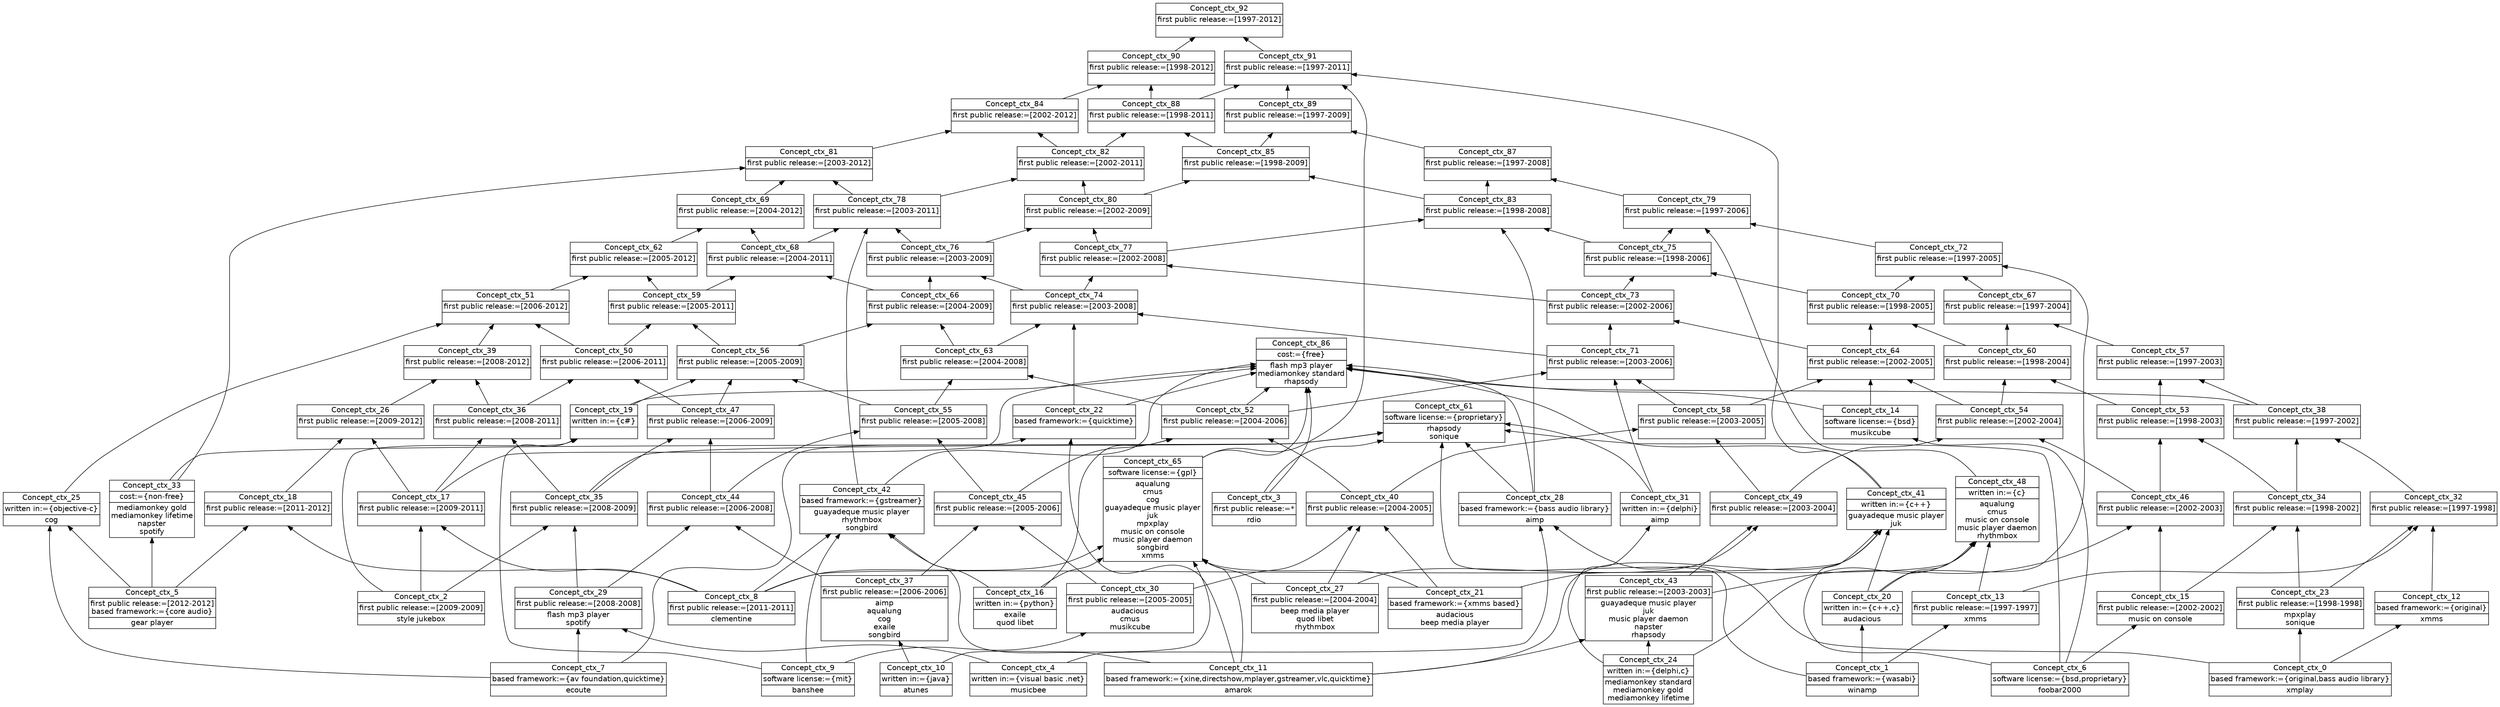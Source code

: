digraph G { 
	rankdir=BT;
	margin=0;
	node [margin="0.03,0.03",fontname="DejaVu Sans"];
	ranksep=0.3;
	nodesep=0.2;
//graph[label="name:ctx,concept number:93,object number:37,attribute number:94"
55 [shape=none,label=<<table border="0" cellborder="1" cellspacing="0" port="p"><tr><td>Concept_ctx_5</td></tr><tr><td>first public release:=[2012-2012]<br/>based framework:={core audio}<br/></td></tr><tr><td>gear player<br/></td></tr></table>>];
56 [shape=none,label=<<table border="0" cellborder="1" cellspacing="0" port="p"><tr><td>Concept_ctx_8</td></tr><tr><td>first public release:=[2011-2011]<br/></td></tr><tr><td>clementine<br/></td></tr></table>>];
57 [shape=none,label=<<table border="0" cellborder="1" cellspacing="0" port="p"><tr><td>Concept_ctx_2</td></tr><tr><td>first public release:=[2009-2009]<br/></td></tr><tr><td>style jukebox<br/></td></tr></table>>];
66 [shape=none,label=<<table border="0" cellborder="1" cellspacing="0" port="p"><tr><td>Concept_ctx_3</td></tr><tr><td>first public release:=*<br/></td></tr><tr><td>rdio<br/></td></tr></table>>];
72 [shape=none,label=<<table border="0" cellborder="1" cellspacing="0" port="p"><tr><td>Concept_ctx_9</td></tr><tr><td>software license:={mit}<br/></td></tr><tr><td>banshee<br/></td></tr></table>>];
73 [shape=none,label=<<table border="0" cellborder="1" cellspacing="0" port="p"><tr><td>Concept_ctx_6</td></tr><tr><td>software license:={bsd,proprietary}<br/></td></tr><tr><td>foobar2000<br/></td></tr></table>>];
74 [shape=none,label=<<table border="0" cellborder="1" cellspacing="0" port="p"><tr><td>Concept_ctx_1</td></tr><tr><td>based framework:={wasabi}<br/></td></tr><tr><td>winamp<br/></td></tr></table>>];
80 [shape=none,label=<<table border="0" cellborder="1" cellspacing="0" port="p"><tr><td>Concept_ctx_7</td></tr><tr><td>based framework:={av foundation,quicktime}<br/></td></tr><tr><td>ecoute<br/></td></tr></table>>];
81 [shape=none,label=<<table border="0" cellborder="1" cellspacing="0" port="p"><tr><td>Concept_ctx_0</td></tr><tr><td>based framework:={original,bass audio library}<br/></td></tr><tr><td>xmplay<br/></td></tr></table>>];
82 [shape=none,label=<<table border="0" cellborder="1" cellspacing="0" port="p"><tr><td>Concept_ctx_11</td></tr><tr><td>based framework:={xine,directshow,mplayer,gstreamer,vlc,quicktime}<br/></td></tr><tr><td>amarok<br/></td></tr></table>>];
89 [shape=none,label=<<table border="0" cellborder="1" cellspacing="0" port="p"><tr><td>Concept_ctx_10</td></tr><tr><td>written in:={java}<br/></td></tr><tr><td>atunes<br/></td></tr></table>>];
90 [shape=none,label=<<table border="0" cellborder="1" cellspacing="0" port="p"><tr><td>Concept_ctx_4</td></tr><tr><td>written in:={visual basic .net}<br/></td></tr><tr><td>musicbee<br/></td></tr></table>>];
45 [shape=none,label=<<table border="0" cellborder="1" cellspacing="0" port="p"><tr><td>Concept_ctx_18</td></tr><tr><td>first public release:=[2011-2012]<br/></td></tr><tr><td><br/></td></tr></table>>];
46 [shape=none,label=<<table border="0" cellborder="1" cellspacing="0" port="p"><tr><td>Concept_ctx_17</td></tr><tr><td>first public release:=[2009-2011]<br/></td></tr><tr><td><br/></td></tr></table>>];
63 [shape=none,label=<<table border="0" cellborder="1" cellspacing="0" port="p"><tr><td>Concept_ctx_15</td></tr><tr><td>first public release:=[2002-2002]<br/></td></tr><tr><td>music on console<br/></td></tr></table>>];
65 [shape=none,label=<<table border="0" cellborder="1" cellspacing="0" port="p"><tr><td>Concept_ctx_13</td></tr><tr><td>first public release:=[1997-1997]<br/></td></tr><tr><td>xmms<br/></td></tr></table>>];
70 [shape=none,label=<<table border="0" cellborder="1" cellspacing="0" port="p"><tr><td>Concept_ctx_14</td></tr><tr><td>software license:={bsd}<br/></td></tr><tr><td>musikcube<br/></td></tr></table>>];
75 [shape=none,label=<<table border="0" cellborder="1" cellspacing="0" port="p"><tr><td>Concept_ctx_12</td></tr><tr><td>based framework:={original}<br/></td></tr><tr><td>xmms<br/></td></tr></table>>];
76 [shape=none,label=<<table border="0" cellborder="1" cellspacing="0" port="p"><tr><td>Concept_ctx_21</td></tr><tr><td>based framework:={xmms based}<br/></td></tr><tr><td>audacious<br/>beep media player<br/></td></tr></table>>];
79 [shape=none,label=<<table border="0" cellborder="1" cellspacing="0" port="p"><tr><td>Concept_ctx_22</td></tr><tr><td>based framework:={quicktime}<br/></td></tr><tr><td><br/></td></tr></table>>];
84 [shape=none,label=<<table border="0" cellborder="1" cellspacing="0" port="p"><tr><td>Concept_ctx_19</td></tr><tr><td>written in:={c#}<br/></td></tr><tr><td><br/></td></tr></table>>];
87 [shape=none,label=<<table border="0" cellborder="1" cellspacing="0" port="p"><tr><td>Concept_ctx_16</td></tr><tr><td>written in:={python}<br/></td></tr><tr><td>exaile<br/>quod libet<br/></td></tr></table>>];
91 [shape=none,label=<<table border="0" cellborder="1" cellspacing="0" port="p"><tr><td>Concept_ctx_20</td></tr><tr><td>written in:={c++,c}<br/></td></tr><tr><td>audacious<br/></td></tr></table>>];
36 [shape=none,label=<<table border="0" cellborder="1" cellspacing="0" port="p"><tr><td>Concept_ctx_26</td></tr><tr><td>first public release:=[2009-2012]<br/></td></tr><tr><td><br/></td></tr></table>>];
61 [shape=none,label=<<table border="0" cellborder="1" cellspacing="0" port="p"><tr><td>Concept_ctx_27</td></tr><tr><td>first public release:=[2004-2004]<br/></td></tr><tr><td>beep media player<br/>quod libet<br/>rhythmbox<br/></td></tr></table>>];
64 [shape=none,label=<<table border="0" cellborder="1" cellspacing="0" port="p"><tr><td>Concept_ctx_23</td></tr><tr><td>first public release:=[1998-1998]<br/></td></tr><tr><td>mpxplay<br/>sonique<br/></td></tr></table>>];
77 [shape=none,label=<<table border="0" cellborder="1" cellspacing="0" port="p"><tr><td>Concept_ctx_28</td></tr><tr><td>based framework:={bass audio library}<br/></td></tr><tr><td>aimp<br/></td></tr></table>>];
86 [shape=none,label=<<table border="0" cellborder="1" cellspacing="0" port="p"><tr><td>Concept_ctx_25</td></tr><tr><td>written in:={objective-c}<br/></td></tr><tr><td>cog<br/></td></tr></table>>];
58 [shape=none,label=<<table border="0" cellborder="1" cellspacing="0" port="p"><tr><td>Concept_ctx_29</td></tr><tr><td>first public release:=[2008-2008]<br/></td></tr><tr><td>flash mp3 player<br/>spotify<br/></td></tr></table>>];
60 [shape=none,label=<<table border="0" cellborder="1" cellspacing="0" port="p"><tr><td>Concept_ctx_30</td></tr><tr><td>first public release:=[2005-2005]<br/></td></tr><tr><td>audacious<br/>cmus<br/>musikcube<br/></td></tr></table>>];
83 [shape=none,label=<<table border="0" cellborder="1" cellspacing="0" port="p"><tr><td>Concept_ctx_31</td></tr><tr><td>written in:={delphi}<br/></td></tr><tr><td>aimp<br/></td></tr></table>>];
47 [shape=none,label=<<table border="0" cellborder="1" cellspacing="0" port="p"><tr><td>Concept_ctx_35</td></tr><tr><td>first public release:=[2008-2009]<br/></td></tr><tr><td><br/></td></tr></table>>];
53 [shape=none,label=<<table border="0" cellborder="1" cellspacing="0" port="p"><tr><td>Concept_ctx_34</td></tr><tr><td>first public release:=[1998-2002]<br/></td></tr><tr><td><br/></td></tr></table>>];
54 [shape=none,label=<<table border="0" cellborder="1" cellspacing="0" port="p"><tr><td>Concept_ctx_32</td></tr><tr><td>first public release:=[1997-1998]<br/></td></tr><tr><td><br/></td></tr></table>>];
67 [shape=none,label=<<table border="0" cellborder="1" cellspacing="0" port="p"><tr><td>Concept_ctx_33</td></tr><tr><td>cost:={non-free}<br/></td></tr><tr><td>mediamonkey gold<br/>mediamonkey lifetime<br/>napster<br/>spotify<br/></td></tr></table>>];
37 [shape=none,label=<<table border="0" cellborder="1" cellspacing="0" port="p"><tr><td>Concept_ctx_36</td></tr><tr><td>first public release:=[2008-2011]<br/></td></tr><tr><td><br/></td></tr></table>>];
59 [shape=none,label=<<table border="0" cellborder="1" cellspacing="0" port="p"><tr><td>Concept_ctx_37</td></tr><tr><td>first public release:=[2006-2006]<br/></td></tr><tr><td>aimp<br/>aqualung<br/>cog<br/>exaile<br/>songbird<br/></td></tr></table>>];
28 [shape=none,label=<<table border="0" cellborder="1" cellspacing="0" port="p"><tr><td>Concept_ctx_39</td></tr><tr><td>first public release:=[2008-2012]<br/></td></tr><tr><td><br/></td></tr></table>>];
44 [shape=none,label=<<table border="0" cellborder="1" cellspacing="0" port="p"><tr><td>Concept_ctx_38</td></tr><tr><td>first public release:=[1997-2002]<br/></td></tr><tr><td><br/></td></tr></table>>];
50 [shape=none,label=<<table border="0" cellborder="1" cellspacing="0" port="p"><tr><td>Concept_ctx_40</td></tr><tr><td>first public release:=[2004-2005]<br/></td></tr><tr><td><br/></td></tr></table>>];
85 [shape=none,label=<<table border="0" cellborder="1" cellspacing="0" port="p"><tr><td>Concept_ctx_41</td></tr><tr><td>written in:={c++}<br/></td></tr><tr><td>guayadeque music player<br/>juk<br/></td></tr></table>>];
78 [shape=none,label=<<table border="0" cellborder="1" cellspacing="0" port="p"><tr><td>Concept_ctx_42</td></tr><tr><td>based framework:={gstreamer}<br/></td></tr><tr><td>guayadeque music player<br/>rhythmbox<br/>songbird<br/></td></tr></table>>];
62 [shape=none,label=<<table border="0" cellborder="1" cellspacing="0" port="p"><tr><td>Concept_ctx_43</td></tr><tr><td>first public release:=[2003-2003]<br/></td></tr><tr><td>guayadeque music player<br/>juk<br/>music player daemon<br/>napster<br/>rhapsody<br/></td></tr></table>>];
48 [shape=none,label=<<table border="0" cellborder="1" cellspacing="0" port="p"><tr><td>Concept_ctx_44</td></tr><tr><td>first public release:=[2006-2008]<br/></td></tr><tr><td><br/></td></tr></table>>];
49 [shape=none,label=<<table border="0" cellborder="1" cellspacing="0" port="p"><tr><td>Concept_ctx_45</td></tr><tr><td>first public release:=[2005-2006]<br/></td></tr><tr><td><br/></td></tr></table>>];
38 [shape=none,label=<<table border="0" cellborder="1" cellspacing="0" port="p"><tr><td>Concept_ctx_47</td></tr><tr><td>first public release:=[2006-2009]<br/></td></tr><tr><td><br/></td></tr></table>>];
52 [shape=none,label=<<table border="0" cellborder="1" cellspacing="0" port="p"><tr><td>Concept_ctx_46</td></tr><tr><td>first public release:=[2002-2003]<br/></td></tr><tr><td><br/></td></tr></table>>];
29 [shape=none,label=<<table border="0" cellborder="1" cellspacing="0" port="p"><tr><td>Concept_ctx_50</td></tr><tr><td>first public release:=[2006-2011]<br/></td></tr><tr><td><br/></td></tr></table>>];
51 [shape=none,label=<<table border="0" cellborder="1" cellspacing="0" port="p"><tr><td>Concept_ctx_49</td></tr><tr><td>first public release:=[2003-2004]<br/></td></tr><tr><td><br/></td></tr></table>>];
88 [shape=none,label=<<table border="0" cellborder="1" cellspacing="0" port="p"><tr><td>Concept_ctx_48</td></tr><tr><td>written in:={c}<br/></td></tr><tr><td>aqualung<br/>cmus<br/>music on console<br/>music player daemon<br/>rhythmbox<br/></td></tr></table>>];
21 [shape=none,label=<<table border="0" cellborder="1" cellspacing="0" port="p"><tr><td>Concept_ctx_51</td></tr><tr><td>first public release:=[2006-2012]<br/></td></tr><tr><td><br/></td></tr></table>>];
40 [shape=none,label=<<table border="0" cellborder="1" cellspacing="0" port="p"><tr><td>Concept_ctx_52</td></tr><tr><td>first public release:=[2004-2006]<br/></td></tr><tr><td><br/></td></tr></table>>];
39 [shape=none,label=<<table border="0" cellborder="1" cellspacing="0" port="p"><tr><td>Concept_ctx_55</td></tr><tr><td>first public release:=[2005-2008]<br/></td></tr><tr><td><br/></td></tr></table>>];
42 [shape=none,label=<<table border="0" cellborder="1" cellspacing="0" port="p"><tr><td>Concept_ctx_54</td></tr><tr><td>first public release:=[2002-2004]<br/></td></tr><tr><td><br/></td></tr></table>>];
43 [shape=none,label=<<table border="0" cellborder="1" cellspacing="0" port="p"><tr><td>Concept_ctx_53</td></tr><tr><td>first public release:=[1998-2003]<br/></td></tr><tr><td><br/></td></tr></table>>];
30 [shape=none,label=<<table border="0" cellborder="1" cellspacing="0" port="p"><tr><td>Concept_ctx_56</td></tr><tr><td>first public release:=[2005-2009]<br/></td></tr><tr><td><br/></td></tr></table>>];
22 [shape=none,label=<<table border="0" cellborder="1" cellspacing="0" port="p"><tr><td>Concept_ctx_59</td></tr><tr><td>first public release:=[2005-2011]<br/></td></tr><tr><td><br/></td></tr></table>>];
35 [shape=none,label=<<table border="0" cellborder="1" cellspacing="0" port="p"><tr><td>Concept_ctx_57</td></tr><tr><td>first public release:=[1997-2003]<br/></td></tr><tr><td><br/></td></tr></table>>];
41 [shape=none,label=<<table border="0" cellborder="1" cellspacing="0" port="p"><tr><td>Concept_ctx_58</td></tr><tr><td>first public release:=[2003-2005]<br/></td></tr><tr><td><br/></td></tr></table>>];
15 [shape=none,label=<<table border="0" cellborder="1" cellspacing="0" port="p"><tr><td>Concept_ctx_62</td></tr><tr><td>first public release:=[2005-2012]<br/></td></tr><tr><td><br/></td></tr></table>>];
31 [shape=none,label=<<table border="0" cellborder="1" cellspacing="0" port="p"><tr><td>Concept_ctx_63</td></tr><tr><td>first public release:=[2004-2008]<br/></td></tr><tr><td><br/></td></tr></table>>];
34 [shape=none,label=<<table border="0" cellborder="1" cellspacing="0" port="p"><tr><td>Concept_ctx_60</td></tr><tr><td>first public release:=[1998-2004]<br/></td></tr><tr><td><br/></td></tr></table>>];
71 [shape=none,label=<<table border="0" cellborder="1" cellspacing="0" port="p"><tr><td>Concept_ctx_61</td></tr><tr><td>software license:={proprietary}<br/></td></tr><tr><td>rhapsody<br/>sonique<br/></td></tr></table>>];
23 [shape=none,label=<<table border="0" cellborder="1" cellspacing="0" port="p"><tr><td>Concept_ctx_66</td></tr><tr><td>first public release:=[2004-2009]<br/></td></tr><tr><td><br/></td></tr></table>>];
33 [shape=none,label=<<table border="0" cellborder="1" cellspacing="0" port="p"><tr><td>Concept_ctx_64</td></tr><tr><td>first public release:=[2002-2005]<br/></td></tr><tr><td><br/></td></tr></table>>];
69 [shape=none,label=<<table border="0" cellborder="1" cellspacing="0" port="p"><tr><td>Concept_ctx_65</td></tr><tr><td>software license:={gpl}<br/></td></tr><tr><td>aqualung<br/>cmus<br/>cog<br/>guayadeque music player<br/>juk<br/>mpxplay<br/>music on console<br/>music player daemon<br/>songbird<br/>xmms<br/></td></tr></table>>];
16 [shape=none,label=<<table border="0" cellborder="1" cellspacing="0" port="p"><tr><td>Concept_ctx_68</td></tr><tr><td>first public release:=[2004-2011]<br/></td></tr><tr><td><br/></td></tr></table>>];
27 [shape=none,label=<<table border="0" cellborder="1" cellspacing="0" port="p"><tr><td>Concept_ctx_67</td></tr><tr><td>first public release:=[1997-2004]<br/></td></tr><tr><td><br/></td></tr></table>>];
10 [shape=none,label=<<table border="0" cellborder="1" cellspacing="0" port="p"><tr><td>Concept_ctx_69</td></tr><tr><td>first public release:=[2004-2012]<br/></td></tr><tr><td><br/></td></tr></table>>];
26 [shape=none,label=<<table border="0" cellborder="1" cellspacing="0" port="p"><tr><td>Concept_ctx_70</td></tr><tr><td>first public release:=[1998-2005]<br/></td></tr><tr><td><br/></td></tr></table>>];
32 [shape=none,label=<<table border="0" cellborder="1" cellspacing="0" port="p"><tr><td>Concept_ctx_71</td></tr><tr><td>first public release:=[2003-2006]<br/></td></tr><tr><td><br/></td></tr></table>>];
20 [shape=none,label=<<table border="0" cellborder="1" cellspacing="0" port="p"><tr><td>Concept_ctx_72</td></tr><tr><td>first public release:=[1997-2005]<br/></td></tr><tr><td><br/></td></tr></table>>];
25 [shape=none,label=<<table border="0" cellborder="1" cellspacing="0" port="p"><tr><td>Concept_ctx_73</td></tr><tr><td>first public release:=[2002-2006]<br/></td></tr><tr><td><br/></td></tr></table>>];
24 [shape=none,label=<<table border="0" cellborder="1" cellspacing="0" port="p"><tr><td>Concept_ctx_74</td></tr><tr><td>first public release:=[2003-2008]<br/></td></tr><tr><td><br/></td></tr></table>>];
17 [shape=none,label=<<table border="0" cellborder="1" cellspacing="0" port="p"><tr><td>Concept_ctx_76</td></tr><tr><td>first public release:=[2003-2009]<br/></td></tr><tr><td><br/></td></tr></table>>];
19 [shape=none,label=<<table border="0" cellborder="1" cellspacing="0" port="p"><tr><td>Concept_ctx_75</td></tr><tr><td>first public release:=[1998-2006]<br/></td></tr><tr><td><br/></td></tr></table>>];
11 [shape=none,label=<<table border="0" cellborder="1" cellspacing="0" port="p"><tr><td>Concept_ctx_78</td></tr><tr><td>first public release:=[2003-2011]<br/></td></tr><tr><td><br/></td></tr></table>>];
18 [shape=none,label=<<table border="0" cellborder="1" cellspacing="0" port="p"><tr><td>Concept_ctx_77</td></tr><tr><td>first public release:=[2002-2008]<br/></td></tr><tr><td><br/></td></tr></table>>];
12 [shape=none,label=<<table border="0" cellborder="1" cellspacing="0" port="p"><tr><td>Concept_ctx_80</td></tr><tr><td>first public release:=[2002-2009]<br/></td></tr><tr><td><br/></td></tr></table>>];
14 [shape=none,label=<<table border="0" cellborder="1" cellspacing="0" port="p"><tr><td>Concept_ctx_79</td></tr><tr><td>first public release:=[1997-2006]<br/></td></tr><tr><td><br/></td></tr></table>>];
6 [shape=none,label=<<table border="0" cellborder="1" cellspacing="0" port="p"><tr><td>Concept_ctx_81</td></tr><tr><td>first public release:=[2003-2012]<br/></td></tr><tr><td><br/></td></tr></table>>];
7 [shape=none,label=<<table border="0" cellborder="1" cellspacing="0" port="p"><tr><td>Concept_ctx_82</td></tr><tr><td>first public release:=[2002-2011]<br/></td></tr><tr><td><br/></td></tr></table>>];
13 [shape=none,label=<<table border="0" cellborder="1" cellspacing="0" port="p"><tr><td>Concept_ctx_83</td></tr><tr><td>first public release:=[1998-2008]<br/></td></tr><tr><td><br/></td></tr></table>>];
3 [shape=none,label=<<table border="0" cellborder="1" cellspacing="0" port="p"><tr><td>Concept_ctx_84</td></tr><tr><td>first public release:=[2002-2012]<br/></td></tr><tr><td><br/></td></tr></table>>];
68 [shape=none,label=<<table border="0" cellborder="1" cellspacing="0" port="p"><tr><td>Concept_ctx_86</td></tr><tr><td>cost:={free}<br/></td></tr><tr><td>flash mp3 player<br/>mediamonkey standard<br/>rhapsody<br/></td></tr></table>>];
8 [shape=none,label=<<table border="0" cellborder="1" cellspacing="0" port="p"><tr><td>Concept_ctx_85</td></tr><tr><td>first public release:=[1998-2009]<br/></td></tr><tr><td><br/></td></tr></table>>];
4 [shape=none,label=<<table border="0" cellborder="1" cellspacing="0" port="p"><tr><td>Concept_ctx_88</td></tr><tr><td>first public release:=[1998-2011]<br/></td></tr><tr><td><br/></td></tr></table>>];
9 [shape=none,label=<<table border="0" cellborder="1" cellspacing="0" port="p"><tr><td>Concept_ctx_87</td></tr><tr><td>first public release:=[1997-2008]<br/></td></tr><tr><td><br/></td></tr></table>>];
1 [shape=none,label=<<table border="0" cellborder="1" cellspacing="0" port="p"><tr><td>Concept_ctx_90</td></tr><tr><td>first public release:=[1998-2012]<br/></td></tr><tr><td><br/></td></tr></table>>];
5 [shape=none,label=<<table border="0" cellborder="1" cellspacing="0" port="p"><tr><td>Concept_ctx_89</td></tr><tr><td>first public release:=[1997-2009]<br/></td></tr><tr><td><br/></td></tr></table>>];
2 [shape=none,label=<<table border="0" cellborder="1" cellspacing="0" port="p"><tr><td>Concept_ctx_91</td></tr><tr><td>first public release:=[1997-2011]<br/></td></tr><tr><td><br/></td></tr></table>>];
0 [shape=none,label=<<table border="0" cellborder="1" cellspacing="0" port="p"><tr><td>Concept_ctx_92</td></tr><tr><td>first public release:=[1997-2012]<br/></td></tr><tr><td><br/></td></tr></table>>];
92 [shape=none,label=<<table border="0" cellborder="1" cellspacing="0" port="p"><tr><td>Concept_ctx_24</td></tr><tr><td>written in:={delphi,c}<br/></td></tr><tr><td>mediamonkey standard<br/>mediamonkey gold<br/>mediamonkey lifetime<br/></td></tr></table>>];
	56:p -> 45:p
	55:p -> 45:p
	56:p -> 46:p
	57:p -> 46:p
	73:p -> 63:p
	74:p -> 65:p
	73:p -> 70:p
	81:p -> 75:p
	80:p -> 79:p
	82:p -> 79:p
	57:p -> 84:p
	72:p -> 84:p
	74:p -> 91:p
	45:p -> 36:p
	46:p -> 36:p
	81:p -> 64:p
	90:p -> 77:p
	81:p -> 77:p
	80:p -> 86:p
	55:p -> 86:p
	80:p -> 58:p
	90:p -> 58:p
	72:p -> 60:p
	92:p -> 83:p
	58:p -> 47:p
	57:p -> 47:p
	63:p -> 53:p
	64:p -> 53:p
	75:p -> 54:p
	65:p -> 54:p
	64:p -> 54:p
	55:p -> 67:p
	47:p -> 37:p
	46:p -> 37:p
	89:p -> 59:p
	36:p -> 28:p
	37:p -> 28:p
	53:p -> 44:p
	54:p -> 44:p
	61:p -> 50:p
	60:p -> 50:p
	76:p -> 50:p
	91:p -> 85:p
	82:p -> 85:p
	56:p -> 85:p
	73:p -> 85:p
	72:p -> 78:p
	82:p -> 78:p
	87:p -> 78:p
	56:p -> 78:p
	92:p -> 62:p
	82:p -> 62:p
	59:p -> 48:p
	58:p -> 48:p
	59:p -> 49:p
	60:p -> 49:p
	47:p -> 38:p
	48:p -> 38:p
	62:p -> 52:p
	63:p -> 52:p
	38:p -> 29:p
	37:p -> 29:p
	61:p -> 51:p
	62:p -> 51:p
	91:p -> 88:p
	65:p -> 88:p
	92:p -> 88:p
	76:p -> 88:p
	28:p -> 21:p
	86:p -> 21:p
	29:p -> 21:p
	49:p -> 40:p
	50:p -> 40:p
	87:p -> 40:p
	48:p -> 39:p
	49:p -> 39:p
	51:p -> 42:p
	52:p -> 42:p
	53:p -> 43:p
	52:p -> 43:p
	84:p -> 30:p
	38:p -> 30:p
	39:p -> 30:p
	29:p -> 22:p
	30:p -> 22:p
	43:p -> 35:p
	44:p -> 35:p
	50:p -> 41:p
	51:p -> 41:p
	22:p -> 15:p
	21:p -> 15:p
	40:p -> 31:p
	39:p -> 31:p
	42:p -> 34:p
	43:p -> 34:p
	74:p -> 71:p
	47:p -> 71:p
	66:p -> 71:p
	77:p -> 71:p
	67:p -> 71:p
	73:p -> 71:p
	83:p -> 71:p
	30:p -> 23:p
	31:p -> 23:p
	70:p -> 33:p
	42:p -> 33:p
	41:p -> 33:p
	82:p -> 69:p
	89:p -> 69:p
	87:p -> 69:p
	61:p -> 69:p
	56:p -> 69:p
	76:p -> 69:p
	22:p -> 16:p
	23:p -> 16:p
	35:p -> 27:p
	34:p -> 27:p
	16:p -> 10:p
	15:p -> 10:p
	33:p -> 26:p
	34:p -> 26:p
	40:p -> 32:p
	41:p -> 32:p
	83:p -> 32:p
	26:p -> 20:p
	91:p -> 20:p
	27:p -> 20:p
	33:p -> 25:p
	32:p -> 25:p
	32:p -> 24:p
	79:p -> 24:p
	31:p -> 24:p
	23:p -> 17:p
	24:p -> 17:p
	25:p -> 19:p
	26:p -> 19:p
	17:p -> 11:p
	16:p -> 11:p
	78:p -> 11:p
	25:p -> 18:p
	24:p -> 18:p
	17:p -> 12:p
	18:p -> 12:p
	19:p -> 14:p
	88:p -> 14:p
	20:p -> 14:p
	10:p -> 6:p
	67:p -> 6:p
	11:p -> 6:p
	12:p -> 7:p
	11:p -> 7:p
	19:p -> 13:p
	18:p -> 13:p
	77:p -> 13:p
	6:p -> 3:p
	7:p -> 3:p
	40:p -> 68:p
	78:p -> 68:p
	84:p -> 68:p
	46:p -> 68:p
	69:p -> 68:p
	79:p -> 68:p
	66:p -> 68:p
	44:p -> 68:p
	77:p -> 68:p
	70:p -> 68:p
	85:p -> 68:p
	12:p -> 8:p
	13:p -> 8:p
	7:p -> 4:p
	8:p -> 4:p
	13:p -> 9:p
	14:p -> 9:p
	4:p -> 1:p
	3:p -> 1:p
	8:p -> 5:p
	9:p -> 5:p
	4:p -> 2:p
	5:p -> 2:p
	69:p -> 2:p
	85:p -> 2:p
	2:p -> 0:p
	1:p -> 0:p
}